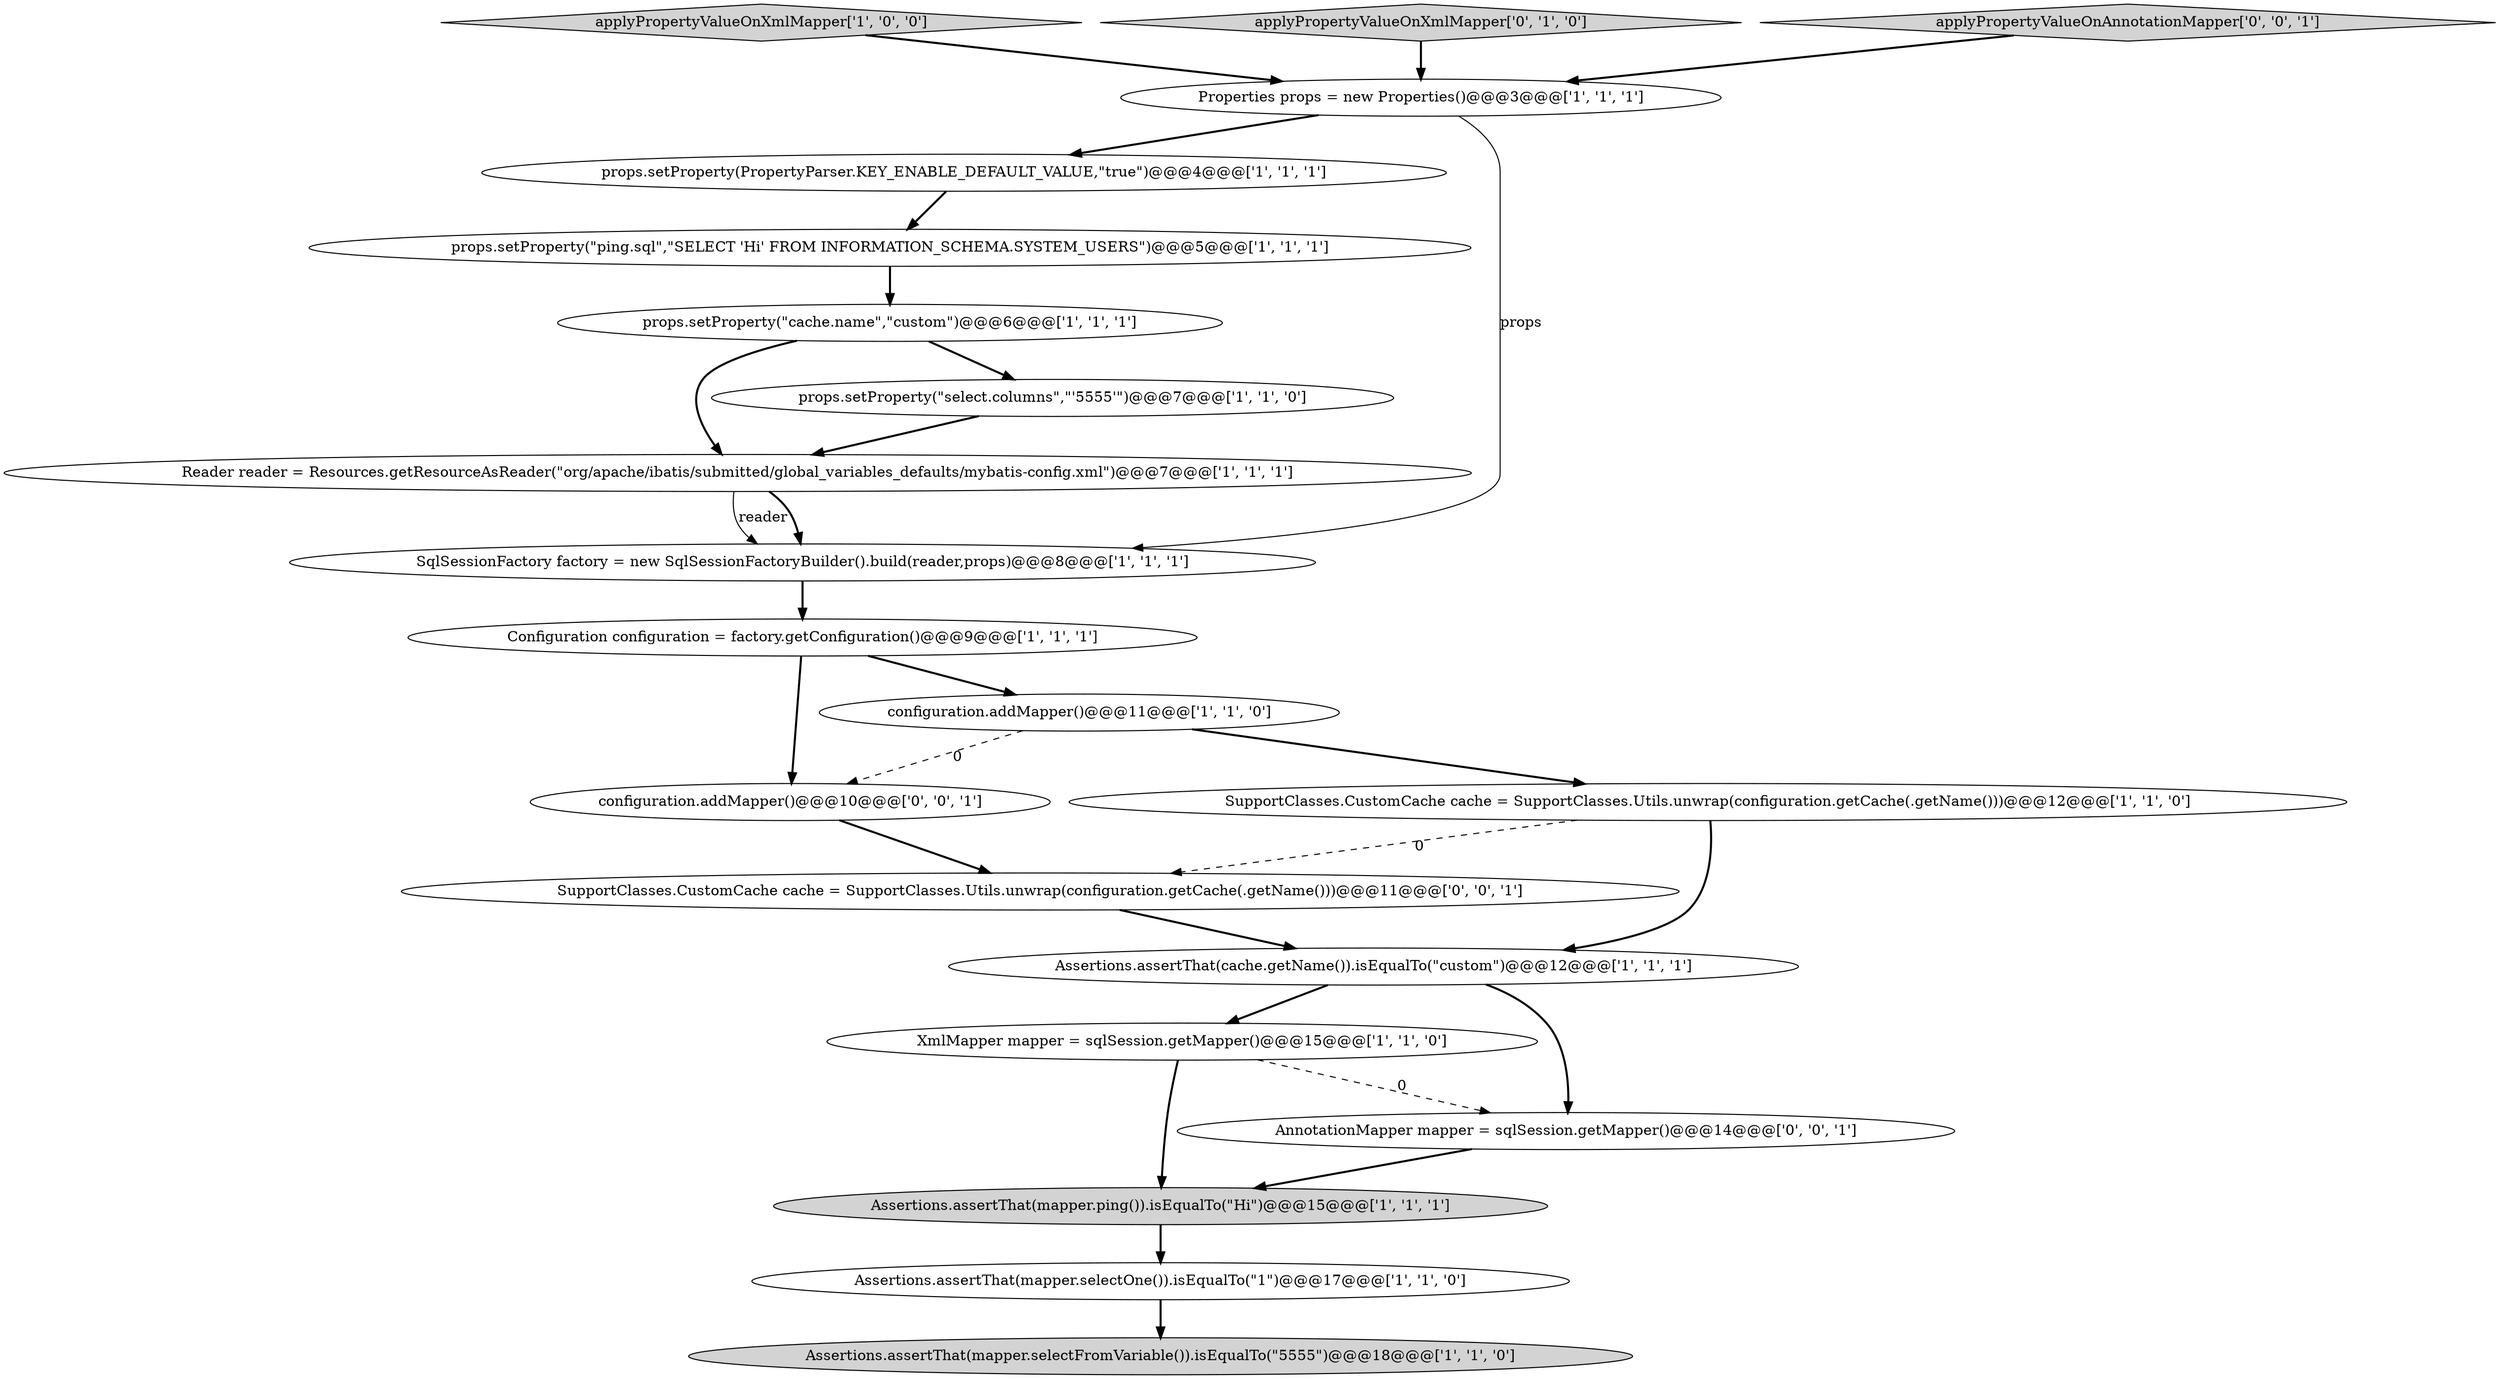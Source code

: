 digraph {
10 [style = filled, label = "Properties props = new Properties()@@@3@@@['1', '1', '1']", fillcolor = white, shape = ellipse image = "AAA0AAABBB1BBB"];
9 [style = filled, label = "Assertions.assertThat(mapper.selectFromVariable()).isEqualTo(\"5555\")@@@18@@@['1', '1', '0']", fillcolor = lightgray, shape = ellipse image = "AAA0AAABBB1BBB"];
5 [style = filled, label = "Assertions.assertThat(mapper.selectOne()).isEqualTo(\"1\")@@@17@@@['1', '1', '0']", fillcolor = white, shape = ellipse image = "AAA0AAABBB1BBB"];
2 [style = filled, label = "SupportClasses.CustomCache cache = SupportClasses.Utils.unwrap(configuration.getCache(.getName()))@@@12@@@['1', '1', '0']", fillcolor = white, shape = ellipse image = "AAA0AAABBB1BBB"];
1 [style = filled, label = "applyPropertyValueOnXmlMapper['1', '0', '0']", fillcolor = lightgray, shape = diamond image = "AAA0AAABBB1BBB"];
3 [style = filled, label = "XmlMapper mapper = sqlSession.getMapper()@@@15@@@['1', '1', '0']", fillcolor = white, shape = ellipse image = "AAA0AAABBB1BBB"];
16 [style = filled, label = "applyPropertyValueOnXmlMapper['0', '1', '0']", fillcolor = lightgray, shape = diamond image = "AAA0AAABBB2BBB"];
4 [style = filled, label = "Assertions.assertThat(cache.getName()).isEqualTo(\"custom\")@@@12@@@['1', '1', '1']", fillcolor = white, shape = ellipse image = "AAA0AAABBB1BBB"];
0 [style = filled, label = "Configuration configuration = factory.getConfiguration()@@@9@@@['1', '1', '1']", fillcolor = white, shape = ellipse image = "AAA0AAABBB1BBB"];
17 [style = filled, label = "configuration.addMapper()@@@10@@@['0', '0', '1']", fillcolor = white, shape = ellipse image = "AAA0AAABBB3BBB"];
12 [style = filled, label = "props.setProperty(\"cache.name\",\"custom\")@@@6@@@['1', '1', '1']", fillcolor = white, shape = ellipse image = "AAA0AAABBB1BBB"];
7 [style = filled, label = "props.setProperty(\"ping.sql\",\"SELECT 'Hi' FROM INFORMATION_SCHEMA.SYSTEM_USERS\")@@@5@@@['1', '1', '1']", fillcolor = white, shape = ellipse image = "AAA0AAABBB1BBB"];
13 [style = filled, label = "Reader reader = Resources.getResourceAsReader(\"org/apache/ibatis/submitted/global_variables_defaults/mybatis-config.xml\")@@@7@@@['1', '1', '1']", fillcolor = white, shape = ellipse image = "AAA0AAABBB1BBB"];
19 [style = filled, label = "applyPropertyValueOnAnnotationMapper['0', '0', '1']", fillcolor = lightgray, shape = diamond image = "AAA0AAABBB3BBB"];
15 [style = filled, label = "props.setProperty(\"select.columns\",\"'5555'\")@@@7@@@['1', '1', '0']", fillcolor = white, shape = ellipse image = "AAA0AAABBB1BBB"];
14 [style = filled, label = "Assertions.assertThat(mapper.ping()).isEqualTo(\"Hi\")@@@15@@@['1', '1', '1']", fillcolor = lightgray, shape = ellipse image = "AAA0AAABBB1BBB"];
20 [style = filled, label = "AnnotationMapper mapper = sqlSession.getMapper()@@@14@@@['0', '0', '1']", fillcolor = white, shape = ellipse image = "AAA0AAABBB3BBB"];
6 [style = filled, label = "props.setProperty(PropertyParser.KEY_ENABLE_DEFAULT_VALUE,\"true\")@@@4@@@['1', '1', '1']", fillcolor = white, shape = ellipse image = "AAA0AAABBB1BBB"];
18 [style = filled, label = "SupportClasses.CustomCache cache = SupportClasses.Utils.unwrap(configuration.getCache(.getName()))@@@11@@@['0', '0', '1']", fillcolor = white, shape = ellipse image = "AAA0AAABBB3BBB"];
8 [style = filled, label = "SqlSessionFactory factory = new SqlSessionFactoryBuilder().build(reader,props)@@@8@@@['1', '1', '1']", fillcolor = white, shape = ellipse image = "AAA0AAABBB1BBB"];
11 [style = filled, label = "configuration.addMapper()@@@11@@@['1', '1', '0']", fillcolor = white, shape = ellipse image = "AAA0AAABBB1BBB"];
4->3 [style = bold, label=""];
15->13 [style = bold, label=""];
5->9 [style = bold, label=""];
7->12 [style = bold, label=""];
16->10 [style = bold, label=""];
0->17 [style = bold, label=""];
3->14 [style = bold, label=""];
12->15 [style = bold, label=""];
0->11 [style = bold, label=""];
19->10 [style = bold, label=""];
20->14 [style = bold, label=""];
11->17 [style = dashed, label="0"];
2->4 [style = bold, label=""];
10->6 [style = bold, label=""];
11->2 [style = bold, label=""];
8->0 [style = bold, label=""];
12->13 [style = bold, label=""];
10->8 [style = solid, label="props"];
18->4 [style = bold, label=""];
3->20 [style = dashed, label="0"];
4->20 [style = bold, label=""];
2->18 [style = dashed, label="0"];
13->8 [style = solid, label="reader"];
13->8 [style = bold, label=""];
6->7 [style = bold, label=""];
1->10 [style = bold, label=""];
17->18 [style = bold, label=""];
14->5 [style = bold, label=""];
}
